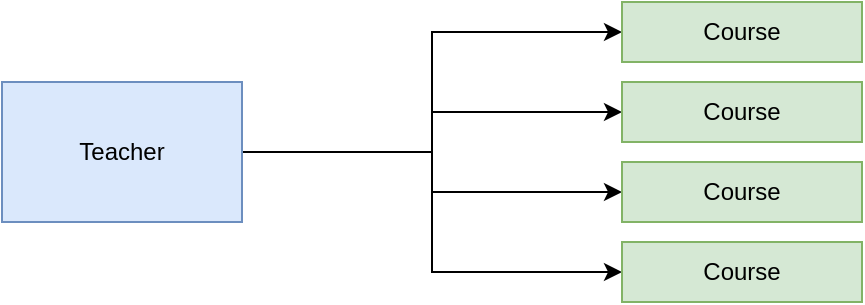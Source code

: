 <mxfile version="24.7.8">
  <diagram name="Page-1" id="g2zT7FeewelC-n8Tju7q">
    <mxGraphModel dx="1232" dy="1187" grid="1" gridSize="10" guides="1" tooltips="1" connect="1" arrows="1" fold="1" page="1" pageScale="1" pageWidth="850" pageHeight="1100" math="0" shadow="0">
      <root>
        <mxCell id="0" />
        <mxCell id="1" parent="0" />
        <mxCell id="E_isp1oj7QHbesML1Iez-8" style="edgeStyle=orthogonalEdgeStyle;rounded=0;orthogonalLoop=1;jettySize=auto;html=1;entryX=0;entryY=0.5;entryDx=0;entryDy=0;" edge="1" parent="1" source="E_isp1oj7QHbesML1Iez-1" target="E_isp1oj7QHbesML1Iez-2">
          <mxGeometry relative="1" as="geometry" />
        </mxCell>
        <mxCell id="E_isp1oj7QHbesML1Iez-9" style="edgeStyle=orthogonalEdgeStyle;rounded=0;orthogonalLoop=1;jettySize=auto;html=1;entryX=0;entryY=0.5;entryDx=0;entryDy=0;" edge="1" parent="1" source="E_isp1oj7QHbesML1Iez-1" target="E_isp1oj7QHbesML1Iez-5">
          <mxGeometry relative="1" as="geometry" />
        </mxCell>
        <mxCell id="E_isp1oj7QHbesML1Iez-10" style="edgeStyle=orthogonalEdgeStyle;rounded=0;orthogonalLoop=1;jettySize=auto;html=1;" edge="1" parent="1" source="E_isp1oj7QHbesML1Iez-1" target="E_isp1oj7QHbesML1Iez-6">
          <mxGeometry relative="1" as="geometry" />
        </mxCell>
        <mxCell id="E_isp1oj7QHbesML1Iez-11" style="edgeStyle=orthogonalEdgeStyle;rounded=0;orthogonalLoop=1;jettySize=auto;html=1;entryX=0;entryY=0.5;entryDx=0;entryDy=0;" edge="1" parent="1" source="E_isp1oj7QHbesML1Iez-1" target="E_isp1oj7QHbesML1Iez-7">
          <mxGeometry relative="1" as="geometry" />
        </mxCell>
        <mxCell id="E_isp1oj7QHbesML1Iez-1" value="Teacher" style="rounded=0;whiteSpace=wrap;html=1;fillColor=#dae8fc;strokeColor=#6c8ebf;" vertex="1" parent="1">
          <mxGeometry x="180" y="510" width="120" height="70" as="geometry" />
        </mxCell>
        <mxCell id="E_isp1oj7QHbesML1Iez-2" value="Course" style="rounded=0;whiteSpace=wrap;html=1;fillColor=#d5e8d4;strokeColor=#82b366;" vertex="1" parent="1">
          <mxGeometry x="490" y="470" width="120" height="30" as="geometry" />
        </mxCell>
        <mxCell id="E_isp1oj7QHbesML1Iez-5" value="Course" style="rounded=0;whiteSpace=wrap;html=1;fillColor=#d5e8d4;strokeColor=#82b366;" vertex="1" parent="1">
          <mxGeometry x="490" y="510" width="120" height="30" as="geometry" />
        </mxCell>
        <mxCell id="E_isp1oj7QHbesML1Iez-6" value="Course" style="rounded=0;whiteSpace=wrap;html=1;fillColor=#d5e8d4;strokeColor=#82b366;" vertex="1" parent="1">
          <mxGeometry x="490" y="550" width="120" height="30" as="geometry" />
        </mxCell>
        <mxCell id="E_isp1oj7QHbesML1Iez-7" value="Course" style="rounded=0;whiteSpace=wrap;html=1;fillColor=#d5e8d4;strokeColor=#82b366;" vertex="1" parent="1">
          <mxGeometry x="490" y="590" width="120" height="30" as="geometry" />
        </mxCell>
      </root>
    </mxGraphModel>
  </diagram>
</mxfile>
